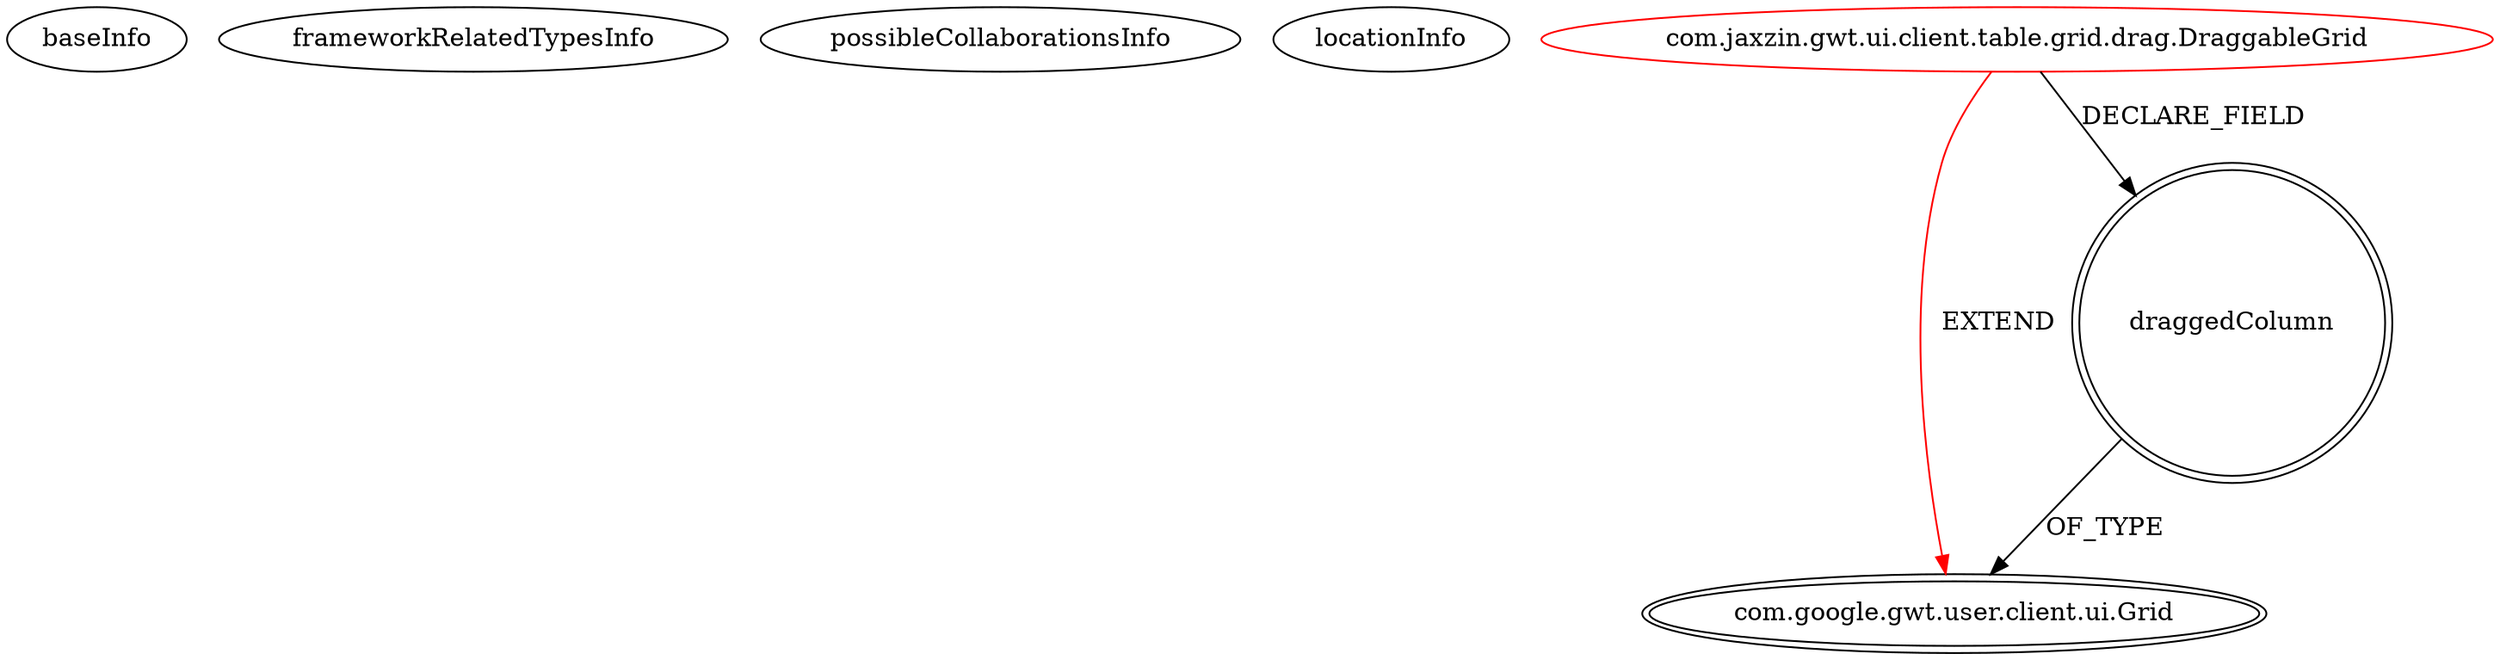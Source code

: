 digraph {
baseInfo[graphId=3138,category="extension_graph",isAnonymous=false,possibleRelation=false]
frameworkRelatedTypesInfo[0="com.google.gwt.user.client.ui.Grid"]
possibleCollaborationsInfo[]
locationInfo[projectName="jaxzin-gwt-common-widgets",filePath="/jaxzin-gwt-common-widgets/gwt-common-widgets-master/src/com/jaxzin/gwt/ui/client/table/grid/drag/DraggableGrid.java",contextSignature="DraggableGrid",graphId="3138"]
0[label="com.jaxzin.gwt.ui.client.table.grid.drag.DraggableGrid",vertexType="ROOT_CLIENT_CLASS_DECLARATION",isFrameworkType=false,color=red]
1[label="com.google.gwt.user.client.ui.Grid",vertexType="FRAMEWORK_CLASS_TYPE",isFrameworkType=true,peripheries=2]
2[label="draggedColumn",vertexType="FIELD_DECLARATION",isFrameworkType=true,peripheries=2,shape=circle]
0->1[label="EXTEND",color=red]
0->2[label="DECLARE_FIELD"]
2->1[label="OF_TYPE"]
}
